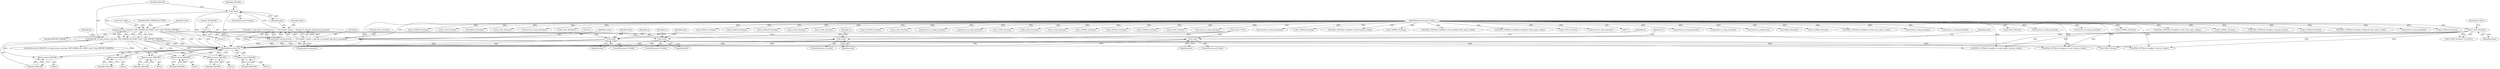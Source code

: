 digraph "0_php_124fb22a13fafa3648e4e15b4f207c7096d8155e@pointer" {
"1000415" [label="(Call,!what)"];
"1000402" [label="(Call,what = zend_fetch_resource(zvalue, -1, \"File-Handle\", &type, 1, php_file_le_stream(), php_file_le_pstream()))"];
"1000404" [label="(Call,zend_fetch_resource(zvalue, -1, \"File-Handle\", &type, 1, php_file_le_stream(), php_file_le_pstream()))"];
"1000398" [label="(Call,Z_TYPE_P(zvalue))"];
"1000120" [label="(MethodParameterIn,zval *zvalue)"];
"1000406" [label="(Call,-1)"];
"1000423" [label="(Call,php_stream_cast(what, PHP_STREAM_AS_STDIO, (void *) &fp, REPORT_ERRORS))"];
"1000421" [label="(Call,FAILURE == php_stream_cast(what, PHP_STREAM_AS_STDIO, (void *) &fp, REPORT_ERRORS))"];
"1000432" [label="(Return,return FAILURE;)"];
"1000438" [label="(Return,return FAILURE;)"];
"1000559" [label="(Return,return FAILURE;)"];
"1000675" [label="(Return,return FAILURE;)"];
"1000838" [label="(Return,return FAILURE;)"];
"1001921" [label="(Return,return FAILURE;)"];
"1000448" [label="(Call,!what)"];
"1000564" [label="(Call,!what)"];
"1000680" [label="(Call,!what)"];
"1000773" [label="(Call,!what)"];
"1000781" [label="(Identifier,ch)"];
"1001748" [label="(Call,convert_to_string_ex(zvalue))"];
"1000431" [label="(Block,)"];
"1000414" [label="(ControlStructure,if (!what))"];
"1000563" [label="(ControlStructure,if (!what))"];
"1000438" [label="(Return,return FAILURE;)"];
"1000430" [label="(Identifier,REPORT_ERRORS)"];
"1000270" [label="(Call,convert_to_long_ex(zvalue))"];
"1000130" [label="(Call,convert_to_long(zvalue))"];
"1000659" [label="(Call,ZVAL_COPY(&ch->handlers->write_header->stream, zvalue))"];
"1000868" [label="(Call,HASH_OF(zvalue))"];
"1000543" [label="(Call,ZVAL_COPY(&ch->handlers->write->stream, zvalue))"];
"1000378" [label="(Call,Z_STRVAL_P(zvalue))"];
"1000681" [label="(Identifier,what)"];
"1001651" [label="(Call,ZVAL_COPY(&ch->handlers->write->func_name, zvalue))"];
"1000737" [label="(Identifier,ch)"];
"1000423" [label="(Call,php_stream_cast(what, PHP_STREAM_AS_STDIO, (void *) &fp, REPORT_ERRORS))"];
"1000407" [label="(Literal,1)"];
"1000838" [label="(Return,return FAILURE;)"];
"1000419" [label="(Identifier,FAILURE)"];
"1000397" [label="(Call,Z_TYPE_P(zvalue) != IS_NULL)"];
"1000436" [label="(Identifier,fp)"];
"1000457" [label="(Identifier,ch)"];
"1000689" [label="(Identifier,ch)"];
"1000504" [label="(Identifier,what)"];
"1000403" [label="(Identifier,what)"];
"1001688" [label="(Call,convert_to_long_ex(zvalue))"];
"1000421" [label="(Call,FAILURE == php_stream_cast(what, PHP_STREAM_AS_STDIO, (void *) &fp, REPORT_ERRORS))"];
"1000406" [label="(Call,-1)"];
"1001440" [label="(Call,convert_to_string_ex(zvalue))"];
"1000999" [label="(Call,Z_LVAL_P(zvalue))"];
"1000824" [label="(Call,ZVAL_COPY(&ch->handlers->std_err, zvalue))"];
"1000361" [label="(Call,convert_to_string_ex(zvalue))"];
"1000447" [label="(ControlStructure,if (!what))"];
"1000316" [label="(Call,convert_to_string_ex(zvalue))"];
"1000367" [label="(Call,Z_STRVAL_P(zvalue))"];
"1001920" [label="(Block,)"];
"1001573" [label="(Call,ZVAL_COPY(&ch->handlers->read->func_name, zvalue))"];
"1000559" [label="(Return,return FAILURE;)"];
"1001764" [label="(Call,Z_STRVAL_P(zvalue))"];
"1000449" [label="(Identifier,what)"];
"1000439" [label="(Identifier,FAILURE)"];
"1000676" [label="(Identifier,FAILURE)"];
"1000433" [label="(Identifier,FAILURE)"];
"1000415" [label="(Call,!what)"];
"1000401" [label="(Block,)"];
"1000805" [label="(Identifier,what)"];
"1001710" [label="(Call,ZVAL_COPY(&ch->handlers->passwd, zvalue))"];
"1000356" [label="(Call,Z_STRLEN_P(zvalue))"];
"1000758" [label="(Call,Z_RES_P(zvalue))"];
"1001893" [label="(Call,ZVAL_COPY(&ch->handlers->fnmatch->func_name, zvalue))"];
"1000774" [label="(Identifier,what)"];
"1001594" [label="(Call,convert_to_long_ex(zvalue))"];
"1001766" [label="(Call,Z_STRLEN_P(zvalue))"];
"1000620" [label="(Identifier,what)"];
"1001449" [label="(Call,Z_STRLEN_P(zvalue))"];
"1001597" [label="(Call,Z_LVAL_P(zvalue))"];
"1001078" [label="(Call,HASH_OF(zvalue))"];
"1000408" [label="(Literal,\"File-Handle\")"];
"1000432" [label="(Return,return FAILURE;)"];
"1001774" [label="(Call,Z_LVAL_P(zvalue))"];
"1000230" [label="(Call,convert_to_long_ex(zvalue))"];
"1000277" [label="(Call,Z_LVAL_P(zvalue))"];
"1000411" [label="(Literal,1)"];
"1000675" [label="(Return,return FAILURE;)"];
"1000335" [label="(Call,Z_ISNULL_P(zvalue))"];
"1000380" [label="(Call,Z_STRLEN_P(zvalue))"];
"1000324" [label="(Call,Z_STRLEN_P(zvalue))"];
"1000266" [label="(Call,Z_LVAL_P(zvalue))"];
"1001684" [label="(Call,Z_LVAL_P(zvalue))"];
"1000554" [label="(Block,)"];
"1000420" [label="(ControlStructure,if (FAILURE == php_stream_cast(what, PHP_STREAM_AS_STDIO, (void *) &fp, REPORT_ERRORS)))"];
"1001922" [label="(Identifier,FAILURE)"];
"1000369" [label="(Call,Z_STRLEN_P(zvalue))"];
"1000249" [label="(Call,Z_LVAL_P(zvalue))"];
"1000120" [label="(MethodParameterIn,zval *zvalue)"];
"1000426" [label="(Call,(void *) &fp)"];
"1000405" [label="(Identifier,zvalue)"];
"1000398" [label="(Call,Z_TYPE_P(zvalue))"];
"1000348" [label="(Call,convert_to_string_ex(zvalue))"];
"1000409" [label="(Call,&type)"];
"1001770" [label="(Call,convert_to_long_ex(zvalue))"];
"1000416" [label="(Identifier,what)"];
"1001056" [label="(Call,Z_TYPE_P(zvalue))"];
"1001698" [label="(Call,Z_LVAL_P(zvalue))"];
"1000833" [label="(Block,)"];
"1000982" [label="(Call,Z_LVAL_P(zvalue))"];
"1000425" [label="(Identifier,PHP_STREAM_AS_STDIO)"];
"1000322" [label="(Call,Z_STRVAL_P(zvalue))"];
"1000413" [label="(Call,php_file_le_pstream())"];
"1001752" [label="(Call,Z_STRLEN_P(zvalue))"];
"1000565" [label="(Identifier,what)"];
"1000354" [label="(Call,Z_STRVAL_P(zvalue))"];
"1000772" [label="(ControlStructure,if (!what))"];
"1000134" [label="(Call,Z_LVAL_P(zvalue))"];
"1000670" [label="(Block,)"];
"1000393" [label="(Call,*what = NULL)"];
"1000970" [label="(Call,convert_to_long_ex(zvalue))"];
"1000373" [label="(Call,convert_to_string_ex(zvalue))"];
"1000402" [label="(Call,what = zend_fetch_resource(zvalue, -1, \"File-Handle\", &type, 1, php_file_le_stream(), php_file_le_pstream()))"];
"1000399" [label="(Identifier,zvalue)"];
"1000773" [label="(Call,!what)"];
"1000424" [label="(Identifier,what)"];
"1000412" [label="(Call,php_file_le_stream())"];
"1000437" [label="(Block,)"];
"1000404" [label="(Call,zend_fetch_resource(zvalue, -1, \"File-Handle\", &type, 1, php_file_le_stream(), php_file_le_pstream()))"];
"1001458" [label="(Call,Z_STRVAL_P(zvalue))"];
"1000760" [label="(Call,ZVAL_COPY(&ch->handlers->read->stream, zvalue))"];
"1000679" [label="(ControlStructure,if (!what))"];
"1000448" [label="(Call,!what)"];
"1000560" [label="(Identifier,FAILURE)"];
"1000573" [label="(Identifier,ch)"];
"1001927" [label="(MethodReturn,static int)"];
"1001755" [label="(Call,Z_STRVAL_P(zvalue))"];
"1001032" [label="(Call,ZVAL_COPY(&ch->handlers->write_header->func_name, zvalue))"];
"1001523" [label="(Call,ZVAL_COPY(&ch->handlers->progress->func_name, zvalue))"];
"1000680" [label="(Call,!what)"];
"1001060" [label="(Call,Z_TYPE_P(zvalue))"];
"1000564" [label="(Call,!what)"];
"1000400" [label="(Identifier,IS_NULL)"];
"1001921" [label="(Return,return FAILURE;)"];
"1000839" [label="(Identifier,FAILURE)"];
"1001673" [label="(Call,convert_to_long_ex(zvalue))"];
"1000422" [label="(Identifier,FAILURE)"];
"1000415" -> "1000414"  [label="AST: "];
"1000415" -> "1000416"  [label="CFG: "];
"1000416" -> "1000415"  [label="AST: "];
"1000419" -> "1000415"  [label="CFG: "];
"1000422" -> "1000415"  [label="CFG: "];
"1000415" -> "1001927"  [label="DDG: "];
"1000415" -> "1001927"  [label="DDG: "];
"1000402" -> "1000415"  [label="DDG: "];
"1000415" -> "1000423"  [label="DDG: "];
"1000402" -> "1000401"  [label="AST: "];
"1000402" -> "1000404"  [label="CFG: "];
"1000403" -> "1000402"  [label="AST: "];
"1000404" -> "1000402"  [label="AST: "];
"1000416" -> "1000402"  [label="CFG: "];
"1000402" -> "1001927"  [label="DDG: "];
"1000404" -> "1000402"  [label="DDG: "];
"1000404" -> "1000402"  [label="DDG: "];
"1000404" -> "1000402"  [label="DDG: "];
"1000404" -> "1000402"  [label="DDG: "];
"1000404" -> "1000402"  [label="DDG: "];
"1000404" -> "1000402"  [label="DDG: "];
"1000404" -> "1000402"  [label="DDG: "];
"1000404" -> "1000413"  [label="CFG: "];
"1000405" -> "1000404"  [label="AST: "];
"1000406" -> "1000404"  [label="AST: "];
"1000408" -> "1000404"  [label="AST: "];
"1000409" -> "1000404"  [label="AST: "];
"1000411" -> "1000404"  [label="AST: "];
"1000412" -> "1000404"  [label="AST: "];
"1000413" -> "1000404"  [label="AST: "];
"1000404" -> "1001927"  [label="DDG: "];
"1000404" -> "1001927"  [label="DDG: "];
"1000404" -> "1001927"  [label="DDG: "];
"1000404" -> "1001927"  [label="DDG: "];
"1000404" -> "1001927"  [label="DDG: "];
"1000398" -> "1000404"  [label="DDG: "];
"1000120" -> "1000404"  [label="DDG: "];
"1000406" -> "1000404"  [label="DDG: "];
"1000404" -> "1000543"  [label="DDG: "];
"1000404" -> "1000659"  [label="DDG: "];
"1000404" -> "1000758"  [label="DDG: "];
"1000404" -> "1000824"  [label="DDG: "];
"1000398" -> "1000397"  [label="AST: "];
"1000398" -> "1000399"  [label="CFG: "];
"1000399" -> "1000398"  [label="AST: "];
"1000400" -> "1000398"  [label="CFG: "];
"1000398" -> "1001927"  [label="DDG: "];
"1000398" -> "1000397"  [label="DDG: "];
"1000120" -> "1000398"  [label="DDG: "];
"1000398" -> "1000543"  [label="DDG: "];
"1000398" -> "1000659"  [label="DDG: "];
"1000398" -> "1000758"  [label="DDG: "];
"1000398" -> "1000824"  [label="DDG: "];
"1000120" -> "1000117"  [label="AST: "];
"1000120" -> "1001927"  [label="DDG: "];
"1000120" -> "1000130"  [label="DDG: "];
"1000120" -> "1000134"  [label="DDG: "];
"1000120" -> "1000230"  [label="DDG: "];
"1000120" -> "1000249"  [label="DDG: "];
"1000120" -> "1000266"  [label="DDG: "];
"1000120" -> "1000270"  [label="DDG: "];
"1000120" -> "1000277"  [label="DDG: "];
"1000120" -> "1000316"  [label="DDG: "];
"1000120" -> "1000322"  [label="DDG: "];
"1000120" -> "1000324"  [label="DDG: "];
"1000120" -> "1000335"  [label="DDG: "];
"1000120" -> "1000348"  [label="DDG: "];
"1000120" -> "1000354"  [label="DDG: "];
"1000120" -> "1000356"  [label="DDG: "];
"1000120" -> "1000361"  [label="DDG: "];
"1000120" -> "1000367"  [label="DDG: "];
"1000120" -> "1000369"  [label="DDG: "];
"1000120" -> "1000373"  [label="DDG: "];
"1000120" -> "1000378"  [label="DDG: "];
"1000120" -> "1000380"  [label="DDG: "];
"1000120" -> "1000543"  [label="DDG: "];
"1000120" -> "1000659"  [label="DDG: "];
"1000120" -> "1000758"  [label="DDG: "];
"1000120" -> "1000760"  [label="DDG: "];
"1000120" -> "1000824"  [label="DDG: "];
"1000120" -> "1000868"  [label="DDG: "];
"1000120" -> "1000970"  [label="DDG: "];
"1000120" -> "1000982"  [label="DDG: "];
"1000120" -> "1000999"  [label="DDG: "];
"1000120" -> "1001032"  [label="DDG: "];
"1000120" -> "1001056"  [label="DDG: "];
"1000120" -> "1001060"  [label="DDG: "];
"1000120" -> "1001078"  [label="DDG: "];
"1000120" -> "1001440"  [label="DDG: "];
"1000120" -> "1001449"  [label="DDG: "];
"1000120" -> "1001458"  [label="DDG: "];
"1000120" -> "1001523"  [label="DDG: "];
"1000120" -> "1001573"  [label="DDG: "];
"1000120" -> "1001594"  [label="DDG: "];
"1000120" -> "1001597"  [label="DDG: "];
"1000120" -> "1001651"  [label="DDG: "];
"1000120" -> "1001673"  [label="DDG: "];
"1000120" -> "1001684"  [label="DDG: "];
"1000120" -> "1001688"  [label="DDG: "];
"1000120" -> "1001698"  [label="DDG: "];
"1000120" -> "1001710"  [label="DDG: "];
"1000120" -> "1001748"  [label="DDG: "];
"1000120" -> "1001752"  [label="DDG: "];
"1000120" -> "1001755"  [label="DDG: "];
"1000120" -> "1001764"  [label="DDG: "];
"1000120" -> "1001766"  [label="DDG: "];
"1000120" -> "1001770"  [label="DDG: "];
"1000120" -> "1001774"  [label="DDG: "];
"1000120" -> "1001893"  [label="DDG: "];
"1000406" -> "1000407"  [label="CFG: "];
"1000407" -> "1000406"  [label="AST: "];
"1000408" -> "1000406"  [label="CFG: "];
"1000423" -> "1000421"  [label="AST: "];
"1000423" -> "1000430"  [label="CFG: "];
"1000424" -> "1000423"  [label="AST: "];
"1000425" -> "1000423"  [label="AST: "];
"1000426" -> "1000423"  [label="AST: "];
"1000430" -> "1000423"  [label="AST: "];
"1000421" -> "1000423"  [label="CFG: "];
"1000423" -> "1001927"  [label="DDG: "];
"1000423" -> "1001927"  [label="DDG: "];
"1000423" -> "1001927"  [label="DDG: "];
"1000423" -> "1001927"  [label="DDG: "];
"1000423" -> "1000421"  [label="DDG: "];
"1000423" -> "1000421"  [label="DDG: "];
"1000423" -> "1000421"  [label="DDG: "];
"1000423" -> "1000421"  [label="DDG: "];
"1000426" -> "1000423"  [label="DDG: "];
"1000423" -> "1000448"  [label="DDG: "];
"1000423" -> "1000564"  [label="DDG: "];
"1000423" -> "1000680"  [label="DDG: "];
"1000423" -> "1000773"  [label="DDG: "];
"1000421" -> "1000420"  [label="AST: "];
"1000422" -> "1000421"  [label="AST: "];
"1000433" -> "1000421"  [label="CFG: "];
"1000436" -> "1000421"  [label="CFG: "];
"1000421" -> "1001927"  [label="DDG: "];
"1000421" -> "1001927"  [label="DDG: "];
"1000421" -> "1001927"  [label="DDG: "];
"1000421" -> "1000432"  [label="DDG: "];
"1000421" -> "1000438"  [label="DDG: "];
"1000421" -> "1000559"  [label="DDG: "];
"1000421" -> "1000675"  [label="DDG: "];
"1000421" -> "1000838"  [label="DDG: "];
"1000421" -> "1001921"  [label="DDG: "];
"1000432" -> "1000431"  [label="AST: "];
"1000432" -> "1000433"  [label="CFG: "];
"1000433" -> "1000432"  [label="AST: "];
"1001927" -> "1000432"  [label="CFG: "];
"1000432" -> "1001927"  [label="DDG: "];
"1000433" -> "1000432"  [label="DDG: "];
"1000438" -> "1000437"  [label="AST: "];
"1000438" -> "1000439"  [label="CFG: "];
"1000439" -> "1000438"  [label="AST: "];
"1001927" -> "1000438"  [label="CFG: "];
"1000438" -> "1001927"  [label="DDG: "];
"1000439" -> "1000438"  [label="DDG: "];
"1000559" -> "1000554"  [label="AST: "];
"1000559" -> "1000560"  [label="CFG: "];
"1000560" -> "1000559"  [label="AST: "];
"1001927" -> "1000559"  [label="CFG: "];
"1000559" -> "1001927"  [label="DDG: "];
"1000560" -> "1000559"  [label="DDG: "];
"1000675" -> "1000670"  [label="AST: "];
"1000675" -> "1000676"  [label="CFG: "];
"1000676" -> "1000675"  [label="AST: "];
"1001927" -> "1000675"  [label="CFG: "];
"1000675" -> "1001927"  [label="DDG: "];
"1000676" -> "1000675"  [label="DDG: "];
"1000838" -> "1000833"  [label="AST: "];
"1000838" -> "1000839"  [label="CFG: "];
"1000839" -> "1000838"  [label="AST: "];
"1001927" -> "1000838"  [label="CFG: "];
"1000838" -> "1001927"  [label="DDG: "];
"1000839" -> "1000838"  [label="DDG: "];
"1001921" -> "1001920"  [label="AST: "];
"1001921" -> "1001922"  [label="CFG: "];
"1001922" -> "1001921"  [label="AST: "];
"1001927" -> "1001921"  [label="CFG: "];
"1001921" -> "1001927"  [label="DDG: "];
"1001922" -> "1001921"  [label="DDG: "];
"1000448" -> "1000447"  [label="AST: "];
"1000448" -> "1000449"  [label="CFG: "];
"1000449" -> "1000448"  [label="AST: "];
"1000457" -> "1000448"  [label="CFG: "];
"1000504" -> "1000448"  [label="CFG: "];
"1000448" -> "1001927"  [label="DDG: "];
"1000448" -> "1001927"  [label="DDG: "];
"1000393" -> "1000448"  [label="DDG: "];
"1000564" -> "1000563"  [label="AST: "];
"1000564" -> "1000565"  [label="CFG: "];
"1000565" -> "1000564"  [label="AST: "];
"1000573" -> "1000564"  [label="CFG: "];
"1000620" -> "1000564"  [label="CFG: "];
"1000564" -> "1001927"  [label="DDG: "];
"1000564" -> "1001927"  [label="DDG: "];
"1000393" -> "1000564"  [label="DDG: "];
"1000680" -> "1000679"  [label="AST: "];
"1000680" -> "1000681"  [label="CFG: "];
"1000681" -> "1000680"  [label="AST: "];
"1000689" -> "1000680"  [label="CFG: "];
"1000737" -> "1000680"  [label="CFG: "];
"1000680" -> "1001927"  [label="DDG: "];
"1000680" -> "1001927"  [label="DDG: "];
"1000393" -> "1000680"  [label="DDG: "];
"1000773" -> "1000772"  [label="AST: "];
"1000773" -> "1000774"  [label="CFG: "];
"1000774" -> "1000773"  [label="AST: "];
"1000781" -> "1000773"  [label="CFG: "];
"1000805" -> "1000773"  [label="CFG: "];
"1000773" -> "1001927"  [label="DDG: "];
"1000773" -> "1001927"  [label="DDG: "];
"1000393" -> "1000773"  [label="DDG: "];
}

